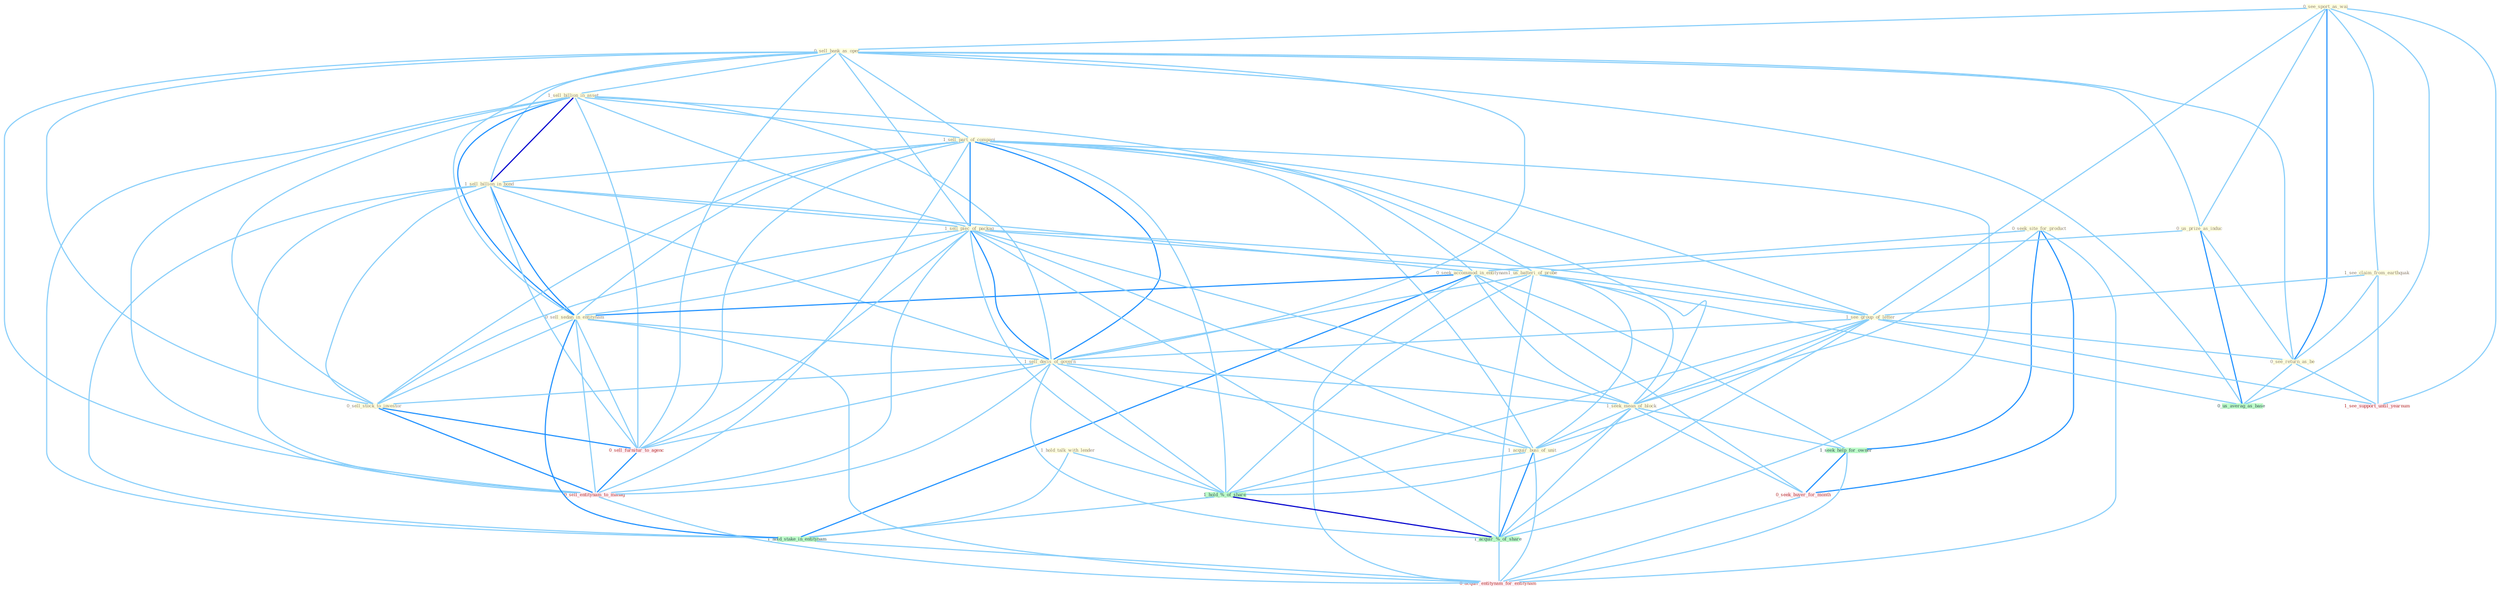 Graph G{ 
    node
    [shape=polygon,style=filled,width=.5,height=.06,color="#BDFCC9",fixedsize=true,fontsize=4,
    fontcolor="#2f4f4f"];
    {node
    [color="#ffffe0", fontcolor="#8b7d6b"] "0_see_sport_as_wai " "0_seek_site_for_product " "0_sell_bank_as_oper " "1_sell_billion_in_asset " "1_sell_part_of_compani " "1_sell_billion_in_bond " "1_hold_talk_with_lender " "0_us_prize_as_induc " "1_see_claim_from_earthquak " "0_seek_accommod_in_entitynam " "1_sell_piec_of_packag " "1_us_batteri_of_probe " "1_see_group_of_letter " "0_sell_sedan_in_entitynam " "1_sell_decis_of_govern " "0_sell_stock_to_investor " "1_seek_mean_of_block " "1_acquir_busi_of_unit " "0_see_return_as_be "}
{node [color="#fff0f5", fontcolor="#b22222"] "0_seek_buyer_for_month " "1_see_support_until_yearnum " "0_sell_furnitur_to_agenc " "0_sell_entitynam_to_manag " "0_acquir_entitynam_for_entitynam "}
edge [color="#B0E2FF"];

	"0_see_sport_as_wai " -- "0_sell_bank_as_oper " [w="1", color="#87cefa" ];
	"0_see_sport_as_wai " -- "0_us_prize_as_induc " [w="1", color="#87cefa" ];
	"0_see_sport_as_wai " -- "1_see_claim_from_earthquak " [w="1", color="#87cefa" ];
	"0_see_sport_as_wai " -- "1_see_group_of_letter " [w="1", color="#87cefa" ];
	"0_see_sport_as_wai " -- "0_see_return_as_be " [w="2", color="#1e90ff" , len=0.8];
	"0_see_sport_as_wai " -- "1_see_support_until_yearnum " [w="1", color="#87cefa" ];
	"0_see_sport_as_wai " -- "0_us_averag_as_base " [w="1", color="#87cefa" ];
	"0_seek_site_for_product " -- "0_seek_accommod_in_entitynam " [w="1", color="#87cefa" ];
	"0_seek_site_for_product " -- "1_seek_mean_of_block " [w="1", color="#87cefa" ];
	"0_seek_site_for_product " -- "1_seek_help_for_owner " [w="2", color="#1e90ff" , len=0.8];
	"0_seek_site_for_product " -- "0_seek_buyer_for_month " [w="2", color="#1e90ff" , len=0.8];
	"0_seek_site_for_product " -- "0_acquir_entitynam_for_entitynam " [w="1", color="#87cefa" ];
	"0_sell_bank_as_oper " -- "1_sell_billion_in_asset " [w="1", color="#87cefa" ];
	"0_sell_bank_as_oper " -- "1_sell_part_of_compani " [w="1", color="#87cefa" ];
	"0_sell_bank_as_oper " -- "1_sell_billion_in_bond " [w="1", color="#87cefa" ];
	"0_sell_bank_as_oper " -- "0_us_prize_as_induc " [w="1", color="#87cefa" ];
	"0_sell_bank_as_oper " -- "1_sell_piec_of_packag " [w="1", color="#87cefa" ];
	"0_sell_bank_as_oper " -- "0_sell_sedan_in_entitynam " [w="1", color="#87cefa" ];
	"0_sell_bank_as_oper " -- "1_sell_decis_of_govern " [w="1", color="#87cefa" ];
	"0_sell_bank_as_oper " -- "0_sell_stock_to_investor " [w="1", color="#87cefa" ];
	"0_sell_bank_as_oper " -- "0_see_return_as_be " [w="1", color="#87cefa" ];
	"0_sell_bank_as_oper " -- "0_sell_furnitur_to_agenc " [w="1", color="#87cefa" ];
	"0_sell_bank_as_oper " -- "0_us_averag_as_base " [w="1", color="#87cefa" ];
	"0_sell_bank_as_oper " -- "0_sell_entitynam_to_manag " [w="1", color="#87cefa" ];
	"1_sell_billion_in_asset " -- "1_sell_part_of_compani " [w="1", color="#87cefa" ];
	"1_sell_billion_in_asset " -- "1_sell_billion_in_bond " [w="3", color="#0000cd" , len=0.6];
	"1_sell_billion_in_asset " -- "0_seek_accommod_in_entitynam " [w="1", color="#87cefa" ];
	"1_sell_billion_in_asset " -- "1_sell_piec_of_packag " [w="1", color="#87cefa" ];
	"1_sell_billion_in_asset " -- "0_sell_sedan_in_entitynam " [w="2", color="#1e90ff" , len=0.8];
	"1_sell_billion_in_asset " -- "1_sell_decis_of_govern " [w="1", color="#87cefa" ];
	"1_sell_billion_in_asset " -- "0_sell_stock_to_investor " [w="1", color="#87cefa" ];
	"1_sell_billion_in_asset " -- "1_hold_stake_in_entitynam " [w="1", color="#87cefa" ];
	"1_sell_billion_in_asset " -- "0_sell_furnitur_to_agenc " [w="1", color="#87cefa" ];
	"1_sell_billion_in_asset " -- "0_sell_entitynam_to_manag " [w="1", color="#87cefa" ];
	"1_sell_part_of_compani " -- "1_sell_billion_in_bond " [w="1", color="#87cefa" ];
	"1_sell_part_of_compani " -- "1_sell_piec_of_packag " [w="2", color="#1e90ff" , len=0.8];
	"1_sell_part_of_compani " -- "1_us_batteri_of_probe " [w="1", color="#87cefa" ];
	"1_sell_part_of_compani " -- "1_see_group_of_letter " [w="1", color="#87cefa" ];
	"1_sell_part_of_compani " -- "0_sell_sedan_in_entitynam " [w="1", color="#87cefa" ];
	"1_sell_part_of_compani " -- "1_sell_decis_of_govern " [w="2", color="#1e90ff" , len=0.8];
	"1_sell_part_of_compani " -- "0_sell_stock_to_investor " [w="1", color="#87cefa" ];
	"1_sell_part_of_compani " -- "1_seek_mean_of_block " [w="1", color="#87cefa" ];
	"1_sell_part_of_compani " -- "1_acquir_busi_of_unit " [w="1", color="#87cefa" ];
	"1_sell_part_of_compani " -- "1_hold_%_of_share " [w="1", color="#87cefa" ];
	"1_sell_part_of_compani " -- "1_acquir_%_of_share " [w="1", color="#87cefa" ];
	"1_sell_part_of_compani " -- "0_sell_furnitur_to_agenc " [w="1", color="#87cefa" ];
	"1_sell_part_of_compani " -- "0_sell_entitynam_to_manag " [w="1", color="#87cefa" ];
	"1_sell_billion_in_bond " -- "0_seek_accommod_in_entitynam " [w="1", color="#87cefa" ];
	"1_sell_billion_in_bond " -- "1_sell_piec_of_packag " [w="1", color="#87cefa" ];
	"1_sell_billion_in_bond " -- "0_sell_sedan_in_entitynam " [w="2", color="#1e90ff" , len=0.8];
	"1_sell_billion_in_bond " -- "1_sell_decis_of_govern " [w="1", color="#87cefa" ];
	"1_sell_billion_in_bond " -- "0_sell_stock_to_investor " [w="1", color="#87cefa" ];
	"1_sell_billion_in_bond " -- "1_hold_stake_in_entitynam " [w="1", color="#87cefa" ];
	"1_sell_billion_in_bond " -- "0_sell_furnitur_to_agenc " [w="1", color="#87cefa" ];
	"1_sell_billion_in_bond " -- "0_sell_entitynam_to_manag " [w="1", color="#87cefa" ];
	"1_hold_talk_with_lender " -- "1_hold_%_of_share " [w="1", color="#87cefa" ];
	"1_hold_talk_with_lender " -- "1_hold_stake_in_entitynam " [w="1", color="#87cefa" ];
	"0_us_prize_as_induc " -- "1_us_batteri_of_probe " [w="1", color="#87cefa" ];
	"0_us_prize_as_induc " -- "0_see_return_as_be " [w="1", color="#87cefa" ];
	"0_us_prize_as_induc " -- "0_us_averag_as_base " [w="2", color="#1e90ff" , len=0.8];
	"1_see_claim_from_earthquak " -- "1_see_group_of_letter " [w="1", color="#87cefa" ];
	"1_see_claim_from_earthquak " -- "0_see_return_as_be " [w="1", color="#87cefa" ];
	"1_see_claim_from_earthquak " -- "1_see_support_until_yearnum " [w="1", color="#87cefa" ];
	"0_seek_accommod_in_entitynam " -- "0_sell_sedan_in_entitynam " [w="2", color="#1e90ff" , len=0.8];
	"0_seek_accommod_in_entitynam " -- "1_seek_mean_of_block " [w="1", color="#87cefa" ];
	"0_seek_accommod_in_entitynam " -- "1_hold_stake_in_entitynam " [w="2", color="#1e90ff" , len=0.8];
	"0_seek_accommod_in_entitynam " -- "1_seek_help_for_owner " [w="1", color="#87cefa" ];
	"0_seek_accommod_in_entitynam " -- "0_seek_buyer_for_month " [w="1", color="#87cefa" ];
	"0_seek_accommod_in_entitynam " -- "0_acquir_entitynam_for_entitynam " [w="1", color="#87cefa" ];
	"1_sell_piec_of_packag " -- "1_us_batteri_of_probe " [w="1", color="#87cefa" ];
	"1_sell_piec_of_packag " -- "1_see_group_of_letter " [w="1", color="#87cefa" ];
	"1_sell_piec_of_packag " -- "0_sell_sedan_in_entitynam " [w="1", color="#87cefa" ];
	"1_sell_piec_of_packag " -- "1_sell_decis_of_govern " [w="2", color="#1e90ff" , len=0.8];
	"1_sell_piec_of_packag " -- "0_sell_stock_to_investor " [w="1", color="#87cefa" ];
	"1_sell_piec_of_packag " -- "1_seek_mean_of_block " [w="1", color="#87cefa" ];
	"1_sell_piec_of_packag " -- "1_acquir_busi_of_unit " [w="1", color="#87cefa" ];
	"1_sell_piec_of_packag " -- "1_hold_%_of_share " [w="1", color="#87cefa" ];
	"1_sell_piec_of_packag " -- "1_acquir_%_of_share " [w="1", color="#87cefa" ];
	"1_sell_piec_of_packag " -- "0_sell_furnitur_to_agenc " [w="1", color="#87cefa" ];
	"1_sell_piec_of_packag " -- "0_sell_entitynam_to_manag " [w="1", color="#87cefa" ];
	"1_us_batteri_of_probe " -- "1_see_group_of_letter " [w="1", color="#87cefa" ];
	"1_us_batteri_of_probe " -- "1_sell_decis_of_govern " [w="1", color="#87cefa" ];
	"1_us_batteri_of_probe " -- "1_seek_mean_of_block " [w="1", color="#87cefa" ];
	"1_us_batteri_of_probe " -- "1_acquir_busi_of_unit " [w="1", color="#87cefa" ];
	"1_us_batteri_of_probe " -- "1_hold_%_of_share " [w="1", color="#87cefa" ];
	"1_us_batteri_of_probe " -- "1_acquir_%_of_share " [w="1", color="#87cefa" ];
	"1_us_batteri_of_probe " -- "0_us_averag_as_base " [w="1", color="#87cefa" ];
	"1_see_group_of_letter " -- "1_sell_decis_of_govern " [w="1", color="#87cefa" ];
	"1_see_group_of_letter " -- "1_seek_mean_of_block " [w="1", color="#87cefa" ];
	"1_see_group_of_letter " -- "1_acquir_busi_of_unit " [w="1", color="#87cefa" ];
	"1_see_group_of_letter " -- "0_see_return_as_be " [w="1", color="#87cefa" ];
	"1_see_group_of_letter " -- "1_hold_%_of_share " [w="1", color="#87cefa" ];
	"1_see_group_of_letter " -- "1_acquir_%_of_share " [w="1", color="#87cefa" ];
	"1_see_group_of_letter " -- "1_see_support_until_yearnum " [w="1", color="#87cefa" ];
	"0_sell_sedan_in_entitynam " -- "1_sell_decis_of_govern " [w="1", color="#87cefa" ];
	"0_sell_sedan_in_entitynam " -- "0_sell_stock_to_investor " [w="1", color="#87cefa" ];
	"0_sell_sedan_in_entitynam " -- "1_hold_stake_in_entitynam " [w="2", color="#1e90ff" , len=0.8];
	"0_sell_sedan_in_entitynam " -- "0_sell_furnitur_to_agenc " [w="1", color="#87cefa" ];
	"0_sell_sedan_in_entitynam " -- "0_sell_entitynam_to_manag " [w="1", color="#87cefa" ];
	"0_sell_sedan_in_entitynam " -- "0_acquir_entitynam_for_entitynam " [w="1", color="#87cefa" ];
	"1_sell_decis_of_govern " -- "0_sell_stock_to_investor " [w="1", color="#87cefa" ];
	"1_sell_decis_of_govern " -- "1_seek_mean_of_block " [w="1", color="#87cefa" ];
	"1_sell_decis_of_govern " -- "1_acquir_busi_of_unit " [w="1", color="#87cefa" ];
	"1_sell_decis_of_govern " -- "1_hold_%_of_share " [w="1", color="#87cefa" ];
	"1_sell_decis_of_govern " -- "1_acquir_%_of_share " [w="1", color="#87cefa" ];
	"1_sell_decis_of_govern " -- "0_sell_furnitur_to_agenc " [w="1", color="#87cefa" ];
	"1_sell_decis_of_govern " -- "0_sell_entitynam_to_manag " [w="1", color="#87cefa" ];
	"0_sell_stock_to_investor " -- "0_sell_furnitur_to_agenc " [w="2", color="#1e90ff" , len=0.8];
	"0_sell_stock_to_investor " -- "0_sell_entitynam_to_manag " [w="2", color="#1e90ff" , len=0.8];
	"1_seek_mean_of_block " -- "1_acquir_busi_of_unit " [w="1", color="#87cefa" ];
	"1_seek_mean_of_block " -- "1_hold_%_of_share " [w="1", color="#87cefa" ];
	"1_seek_mean_of_block " -- "1_seek_help_for_owner " [w="1", color="#87cefa" ];
	"1_seek_mean_of_block " -- "0_seek_buyer_for_month " [w="1", color="#87cefa" ];
	"1_seek_mean_of_block " -- "1_acquir_%_of_share " [w="1", color="#87cefa" ];
	"1_acquir_busi_of_unit " -- "1_hold_%_of_share " [w="1", color="#87cefa" ];
	"1_acquir_busi_of_unit " -- "1_acquir_%_of_share " [w="2", color="#1e90ff" , len=0.8];
	"1_acquir_busi_of_unit " -- "0_acquir_entitynam_for_entitynam " [w="1", color="#87cefa" ];
	"0_see_return_as_be " -- "1_see_support_until_yearnum " [w="1", color="#87cefa" ];
	"0_see_return_as_be " -- "0_us_averag_as_base " [w="1", color="#87cefa" ];
	"1_hold_%_of_share " -- "1_hold_stake_in_entitynam " [w="1", color="#87cefa" ];
	"1_hold_%_of_share " -- "1_acquir_%_of_share " [w="3", color="#0000cd" , len=0.6];
	"1_hold_stake_in_entitynam " -- "0_acquir_entitynam_for_entitynam " [w="1", color="#87cefa" ];
	"1_seek_help_for_owner " -- "0_seek_buyer_for_month " [w="2", color="#1e90ff" , len=0.8];
	"1_seek_help_for_owner " -- "0_acquir_entitynam_for_entitynam " [w="1", color="#87cefa" ];
	"0_seek_buyer_for_month " -- "0_acquir_entitynam_for_entitynam " [w="1", color="#87cefa" ];
	"1_acquir_%_of_share " -- "0_acquir_entitynam_for_entitynam " [w="1", color="#87cefa" ];
	"0_sell_furnitur_to_agenc " -- "0_sell_entitynam_to_manag " [w="2", color="#1e90ff" , len=0.8];
	"0_sell_entitynam_to_manag " -- "0_acquir_entitynam_for_entitynam " [w="1", color="#87cefa" ];
}